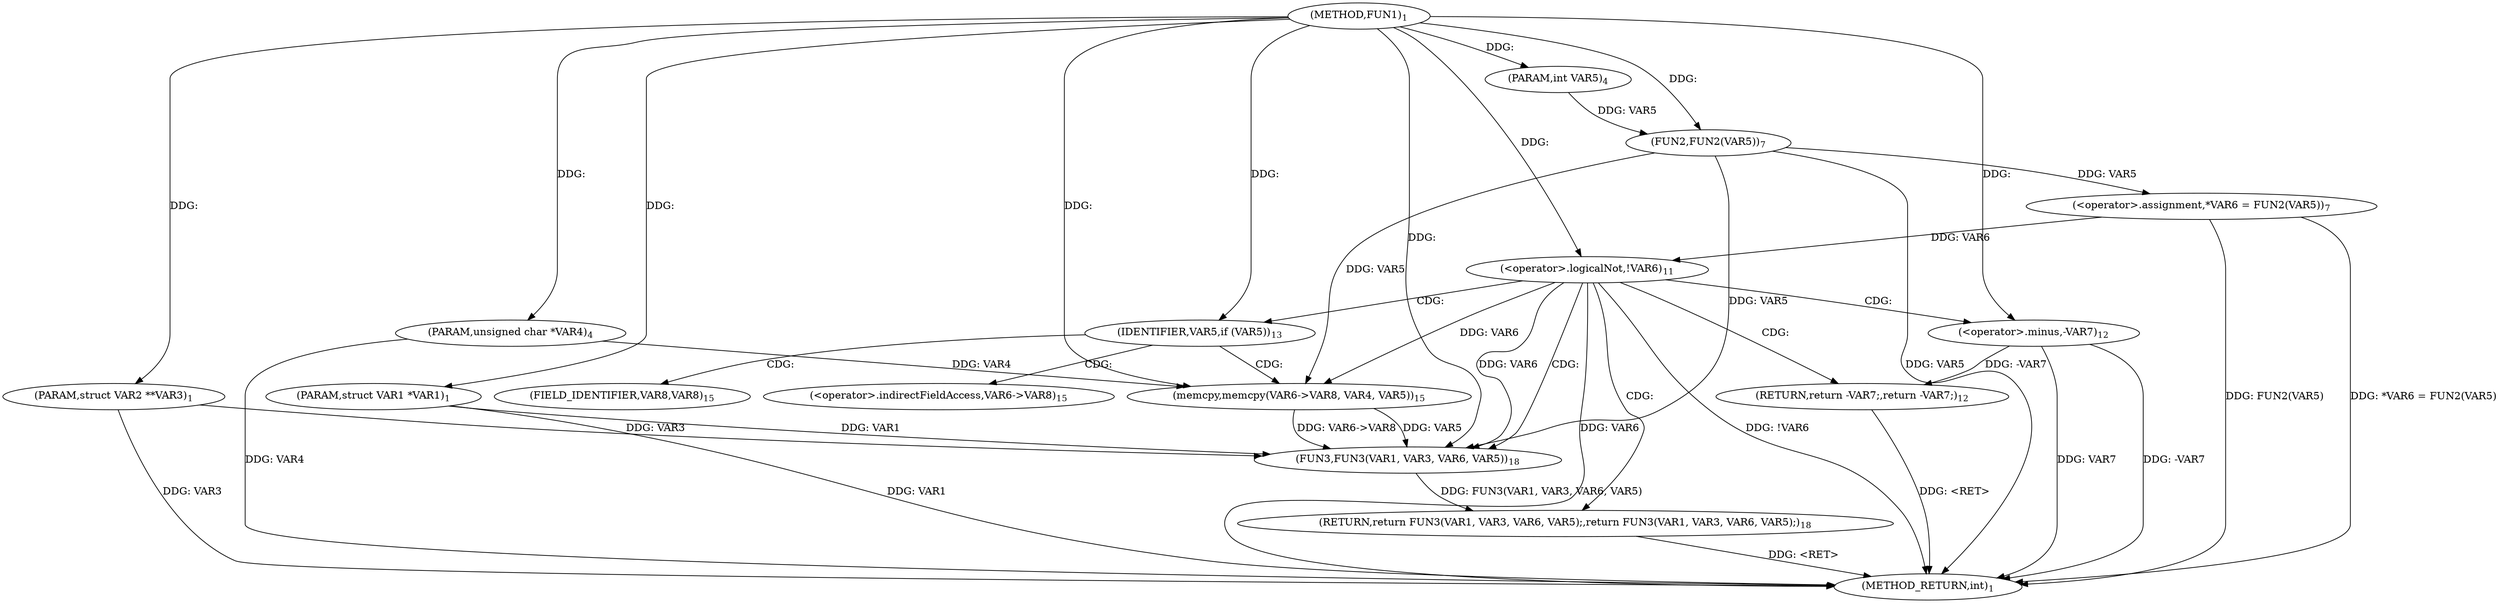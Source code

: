 digraph "FUN1" {  
"8" [label = <(METHOD,FUN1)<SUB>1</SUB>> ]
"41" [label = <(METHOD_RETURN,int)<SUB>1</SUB>> ]
"9" [label = <(PARAM,struct VAR1 *VAR1)<SUB>1</SUB>> ]
"10" [label = <(PARAM,struct VAR2 **VAR3)<SUB>1</SUB>> ]
"11" [label = <(PARAM,unsigned char *VAR4)<SUB>4</SUB>> ]
"12" [label = <(PARAM,int VAR5)<SUB>4</SUB>> ]
"15" [label = <(&lt;operator&gt;.assignment,*VAR6 = FUN2(VAR5))<SUB>7</SUB>> ]
"35" [label = <(RETURN,return FUN3(VAR1, VAR3, VAR6, VAR5);,return FUN3(VAR1, VAR3, VAR6, VAR5);)<SUB>18</SUB>> ]
"20" [label = <(&lt;operator&gt;.logicalNot,!VAR6)<SUB>11</SUB>> ]
"27" [label = <(IDENTIFIER,VAR5,if (VAR5))<SUB>13</SUB>> ]
"36" [label = <(FUN3,FUN3(VAR1, VAR3, VAR6, VAR5))<SUB>18</SUB>> ]
"17" [label = <(FUN2,FUN2(VAR5))<SUB>7</SUB>> ]
"23" [label = <(RETURN,return -VAR7;,return -VAR7;)<SUB>12</SUB>> ]
"29" [label = <(memcpy,memcpy(VAR6-&gt;VAR8, VAR4, VAR5))<SUB>15</SUB>> ]
"24" [label = <(&lt;operator&gt;.minus,-VAR7)<SUB>12</SUB>> ]
"30" [label = <(&lt;operator&gt;.indirectFieldAccess,VAR6-&gt;VAR8)<SUB>15</SUB>> ]
"32" [label = <(FIELD_IDENTIFIER,VAR8,VAR8)<SUB>15</SUB>> ]
  "35" -> "41"  [ label = "DDG: &lt;RET&gt;"] 
  "23" -> "41"  [ label = "DDG: &lt;RET&gt;"] 
  "9" -> "41"  [ label = "DDG: VAR1"] 
  "10" -> "41"  [ label = "DDG: VAR3"] 
  "11" -> "41"  [ label = "DDG: VAR4"] 
  "17" -> "41"  [ label = "DDG: VAR5"] 
  "15" -> "41"  [ label = "DDG: FUN2(VAR5)"] 
  "15" -> "41"  [ label = "DDG: *VAR6 = FUN2(VAR5)"] 
  "20" -> "41"  [ label = "DDG: VAR6"] 
  "20" -> "41"  [ label = "DDG: !VAR6"] 
  "24" -> "41"  [ label = "DDG: VAR7"] 
  "24" -> "41"  [ label = "DDG: -VAR7"] 
  "8" -> "9"  [ label = "DDG: "] 
  "8" -> "10"  [ label = "DDG: "] 
  "8" -> "11"  [ label = "DDG: "] 
  "8" -> "12"  [ label = "DDG: "] 
  "17" -> "15"  [ label = "DDG: VAR5"] 
  "36" -> "35"  [ label = "DDG: FUN3(VAR1, VAR3, VAR6, VAR5)"] 
  "8" -> "27"  [ label = "DDG: "] 
  "12" -> "17"  [ label = "DDG: VAR5"] 
  "8" -> "17"  [ label = "DDG: "] 
  "15" -> "20"  [ label = "DDG: VAR6"] 
  "8" -> "20"  [ label = "DDG: "] 
  "24" -> "23"  [ label = "DDG: -VAR7"] 
  "9" -> "36"  [ label = "DDG: VAR1"] 
  "8" -> "36"  [ label = "DDG: "] 
  "10" -> "36"  [ label = "DDG: VAR3"] 
  "20" -> "36"  [ label = "DDG: VAR6"] 
  "29" -> "36"  [ label = "DDG: VAR6-&gt;VAR8"] 
  "17" -> "36"  [ label = "DDG: VAR5"] 
  "29" -> "36"  [ label = "DDG: VAR5"] 
  "20" -> "29"  [ label = "DDG: VAR6"] 
  "11" -> "29"  [ label = "DDG: VAR4"] 
  "8" -> "29"  [ label = "DDG: "] 
  "17" -> "29"  [ label = "DDG: VAR5"] 
  "8" -> "24"  [ label = "DDG: "] 
  "20" -> "24"  [ label = "CDG: "] 
  "20" -> "23"  [ label = "CDG: "] 
  "20" -> "36"  [ label = "CDG: "] 
  "20" -> "35"  [ label = "CDG: "] 
  "20" -> "27"  [ label = "CDG: "] 
  "27" -> "30"  [ label = "CDG: "] 
  "27" -> "29"  [ label = "CDG: "] 
  "27" -> "32"  [ label = "CDG: "] 
}
